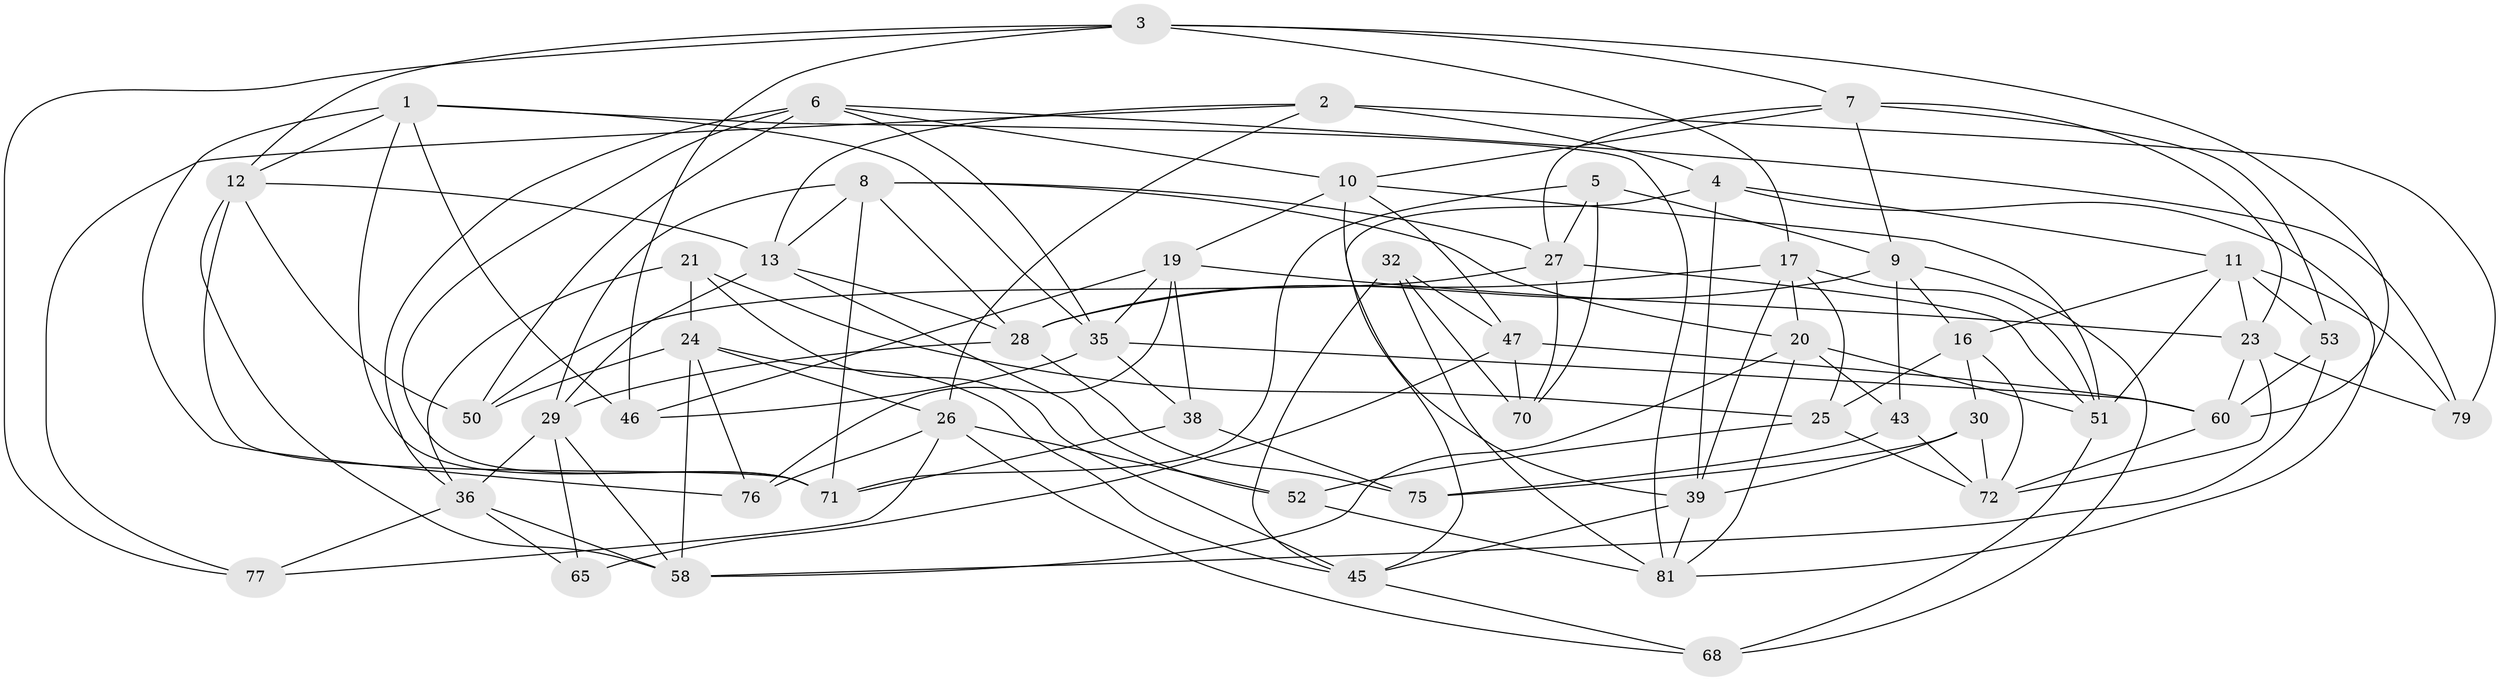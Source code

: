 // Generated by graph-tools (version 1.1) at 2025/52/02/27/25 19:52:34]
// undirected, 51 vertices, 133 edges
graph export_dot {
graph [start="1"]
  node [color=gray90,style=filled];
  1 [super="+18"];
  2 [super="+40"];
  3 [super="+62"];
  4 [super="+14"];
  5;
  6 [super="+63"];
  7 [super="+42"];
  8 [super="+67"];
  9 [super="+56"];
  10 [super="+22"];
  11 [super="+73"];
  12 [super="+15"];
  13 [super="+44"];
  16 [super="+66"];
  17 [super="+78"];
  19 [super="+41"];
  20 [super="+57"];
  21;
  23 [super="+84"];
  24 [super="+54"];
  25 [super="+64"];
  26 [super="+31"];
  27 [super="+37"];
  28 [super="+34"];
  29 [super="+33"];
  30;
  32;
  35 [super="+48"];
  36 [super="+74"];
  38;
  39 [super="+83"];
  43;
  45 [super="+59"];
  46;
  47 [super="+49"];
  50;
  51 [super="+55"];
  52;
  53;
  58 [super="+61"];
  60 [super="+69"];
  65;
  68;
  70;
  71 [super="+80"];
  72 [super="+85"];
  75;
  76;
  77;
  79;
  81 [super="+82"];
  1 -- 12;
  1 -- 76;
  1 -- 35;
  1 -- 81;
  1 -- 46;
  1 -- 71;
  2 -- 4 [weight=2];
  2 -- 13;
  2 -- 26;
  2 -- 77;
  2 -- 79;
  3 -- 46;
  3 -- 7;
  3 -- 17;
  3 -- 60;
  3 -- 77;
  3 -- 12;
  4 -- 45;
  4 -- 81;
  4 -- 11;
  4 -- 39;
  5 -- 27;
  5 -- 70;
  5 -- 9;
  5 -- 71;
  6 -- 50;
  6 -- 35;
  6 -- 36;
  6 -- 79;
  6 -- 10;
  6 -- 71;
  7 -- 27;
  7 -- 53;
  7 -- 9;
  7 -- 10;
  7 -- 23;
  8 -- 20;
  8 -- 13;
  8 -- 28;
  8 -- 29;
  8 -- 71;
  8 -- 27;
  9 -- 68;
  9 -- 43;
  9 -- 16;
  9 -- 28;
  10 -- 47;
  10 -- 19;
  10 -- 39;
  10 -- 51;
  11 -- 53;
  11 -- 51;
  11 -- 79;
  11 -- 23;
  11 -- 16;
  12 -- 58;
  12 -- 13;
  12 -- 50;
  12 -- 71;
  13 -- 29;
  13 -- 52;
  13 -- 28;
  16 -- 25 [weight=2];
  16 -- 72;
  16 -- 30;
  17 -- 39;
  17 -- 28;
  17 -- 20;
  17 -- 25;
  17 -- 51;
  19 -- 38;
  19 -- 23;
  19 -- 35;
  19 -- 76;
  19 -- 46;
  20 -- 43;
  20 -- 51;
  20 -- 81;
  20 -- 58;
  21 -- 25;
  21 -- 36;
  21 -- 24;
  21 -- 45;
  23 -- 79;
  23 -- 72;
  23 -- 60;
  24 -- 76;
  24 -- 26;
  24 -- 50;
  24 -- 45;
  24 -- 58;
  25 -- 72;
  25 -- 52;
  26 -- 77;
  26 -- 68;
  26 -- 52;
  26 -- 76;
  27 -- 51;
  27 -- 50;
  27 -- 70;
  28 -- 75;
  28 -- 29;
  29 -- 65;
  29 -- 58;
  29 -- 36;
  30 -- 75;
  30 -- 72;
  30 -- 39;
  32 -- 45;
  32 -- 70;
  32 -- 47;
  32 -- 81;
  35 -- 60;
  35 -- 46;
  35 -- 38;
  36 -- 65;
  36 -- 77;
  36 -- 58;
  38 -- 71;
  38 -- 75;
  39 -- 45;
  39 -- 81;
  43 -- 72;
  43 -- 75;
  45 -- 68;
  47 -- 65 [weight=2];
  47 -- 70;
  47 -- 60;
  51 -- 68;
  52 -- 81;
  53 -- 58;
  53 -- 60;
  60 -- 72;
}

